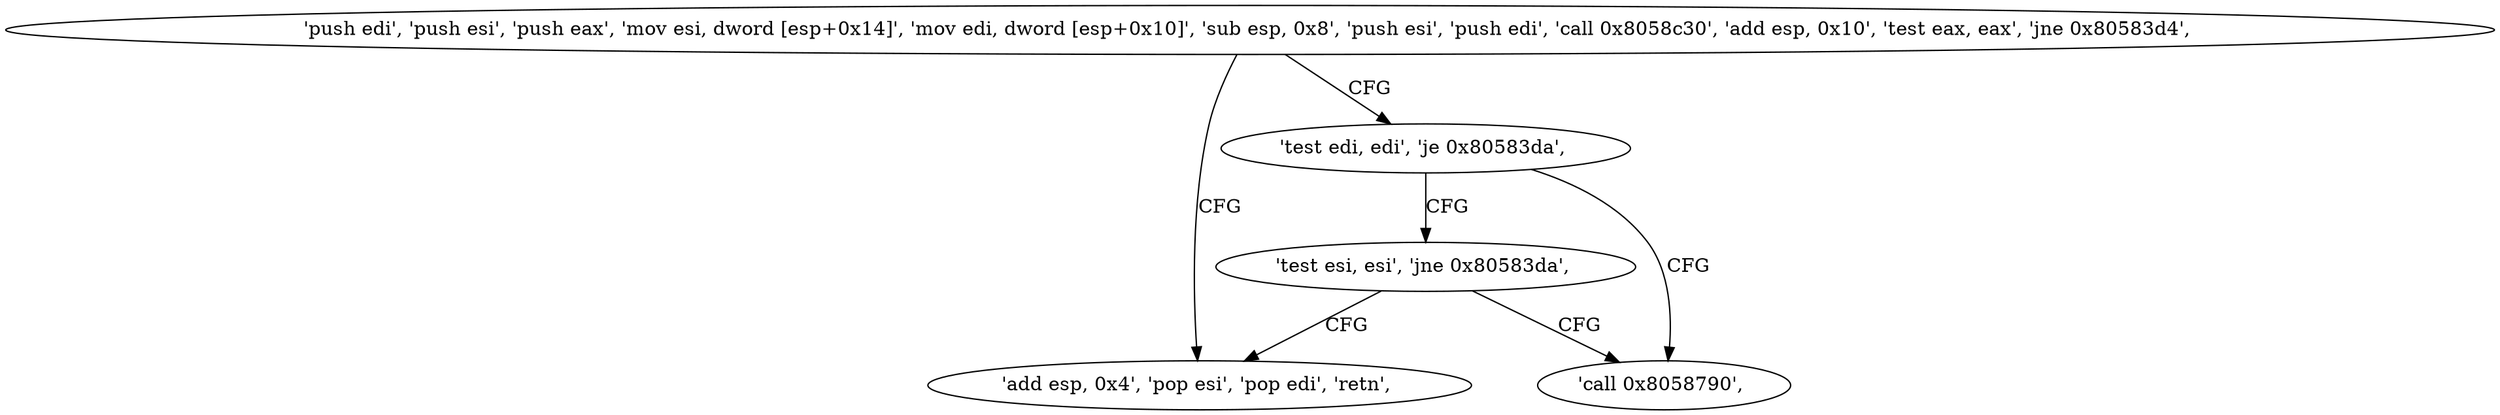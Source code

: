 digraph "func" {
"134579120" [label = "'push edi', 'push esi', 'push eax', 'mov esi, dword [esp+0x14]', 'mov edi, dword [esp+0x10]', 'sub esp, 0x8', 'push esi', 'push edi', 'call 0x8058c30', 'add esp, 0x10', 'test eax, eax', 'jne 0x80583d4', " ]
"134579156" [label = "'add esp, 0x4', 'pop esi', 'pop edi', 'retn', " ]
"134579148" [label = "'test edi, edi', 'je 0x80583da', " ]
"134579162" [label = "'call 0x8058790', " ]
"134579152" [label = "'test esi, esi', 'jne 0x80583da', " ]
"134579120" -> "134579156" [ label = "CFG" ]
"134579120" -> "134579148" [ label = "CFG" ]
"134579148" -> "134579162" [ label = "CFG" ]
"134579148" -> "134579152" [ label = "CFG" ]
"134579152" -> "134579162" [ label = "CFG" ]
"134579152" -> "134579156" [ label = "CFG" ]
}
